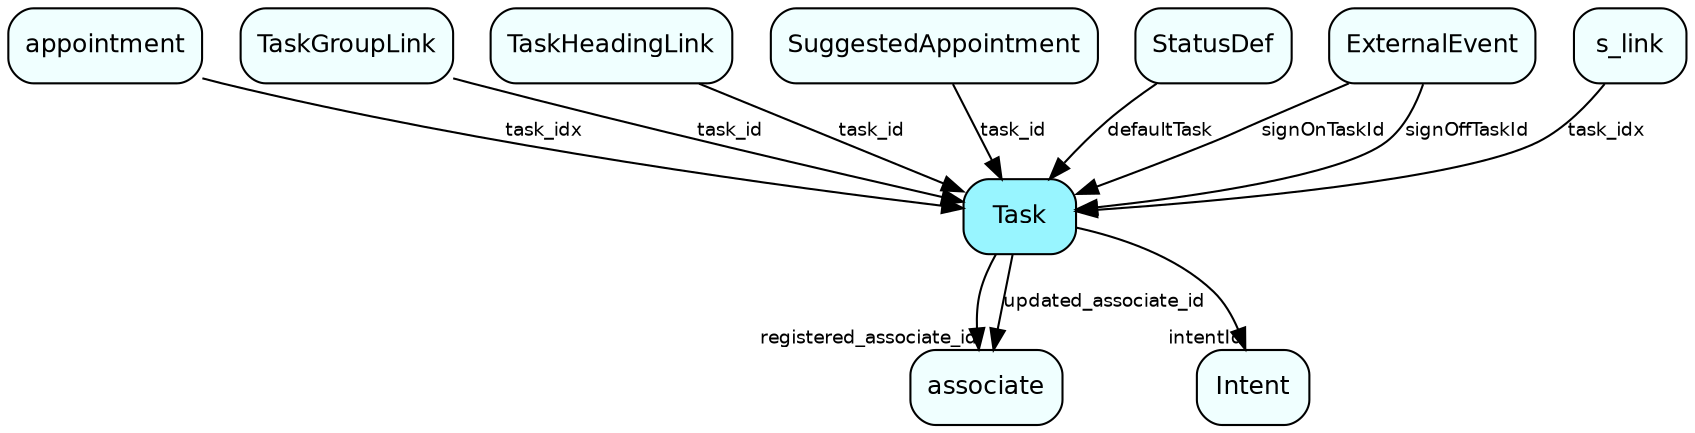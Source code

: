 digraph Task  {
node [shape = box style="rounded, filled" fontname = "Helvetica" fontsize = "12" ]
edge [fontname = "Helvetica" fontsize = "9"]

Task[fillcolor = "cadetblue1"]
associate[fillcolor = "azure1"]
Intent[fillcolor = "azure1"]
appointment[fillcolor = "azure1"]
TaskGroupLink[fillcolor = "azure1"]
TaskHeadingLink[fillcolor = "azure1"]
SuggestedAppointment[fillcolor = "azure1"]
StatusDef[fillcolor = "azure1"]
ExternalEvent[fillcolor = "azure1"]
s_link[fillcolor = "azure1"]
Task -> associate [headlabel = "registered_associate_id"]
Task -> associate [label = "updated_associate_id"]
Task -> Intent [headlabel = "intentId"]
appointment -> Task [label = "task_idx"]
TaskGroupLink -> Task [label = "task_id"]
TaskHeadingLink -> Task [label = "task_id"]
SuggestedAppointment -> Task [label = "task_id"]
StatusDef -> Task [label = "defaultTask"]
ExternalEvent -> Task [label = "signOnTaskId"]
ExternalEvent -> Task [label = "signOffTaskId"]
s_link -> Task [label = "task_idx"]
}
